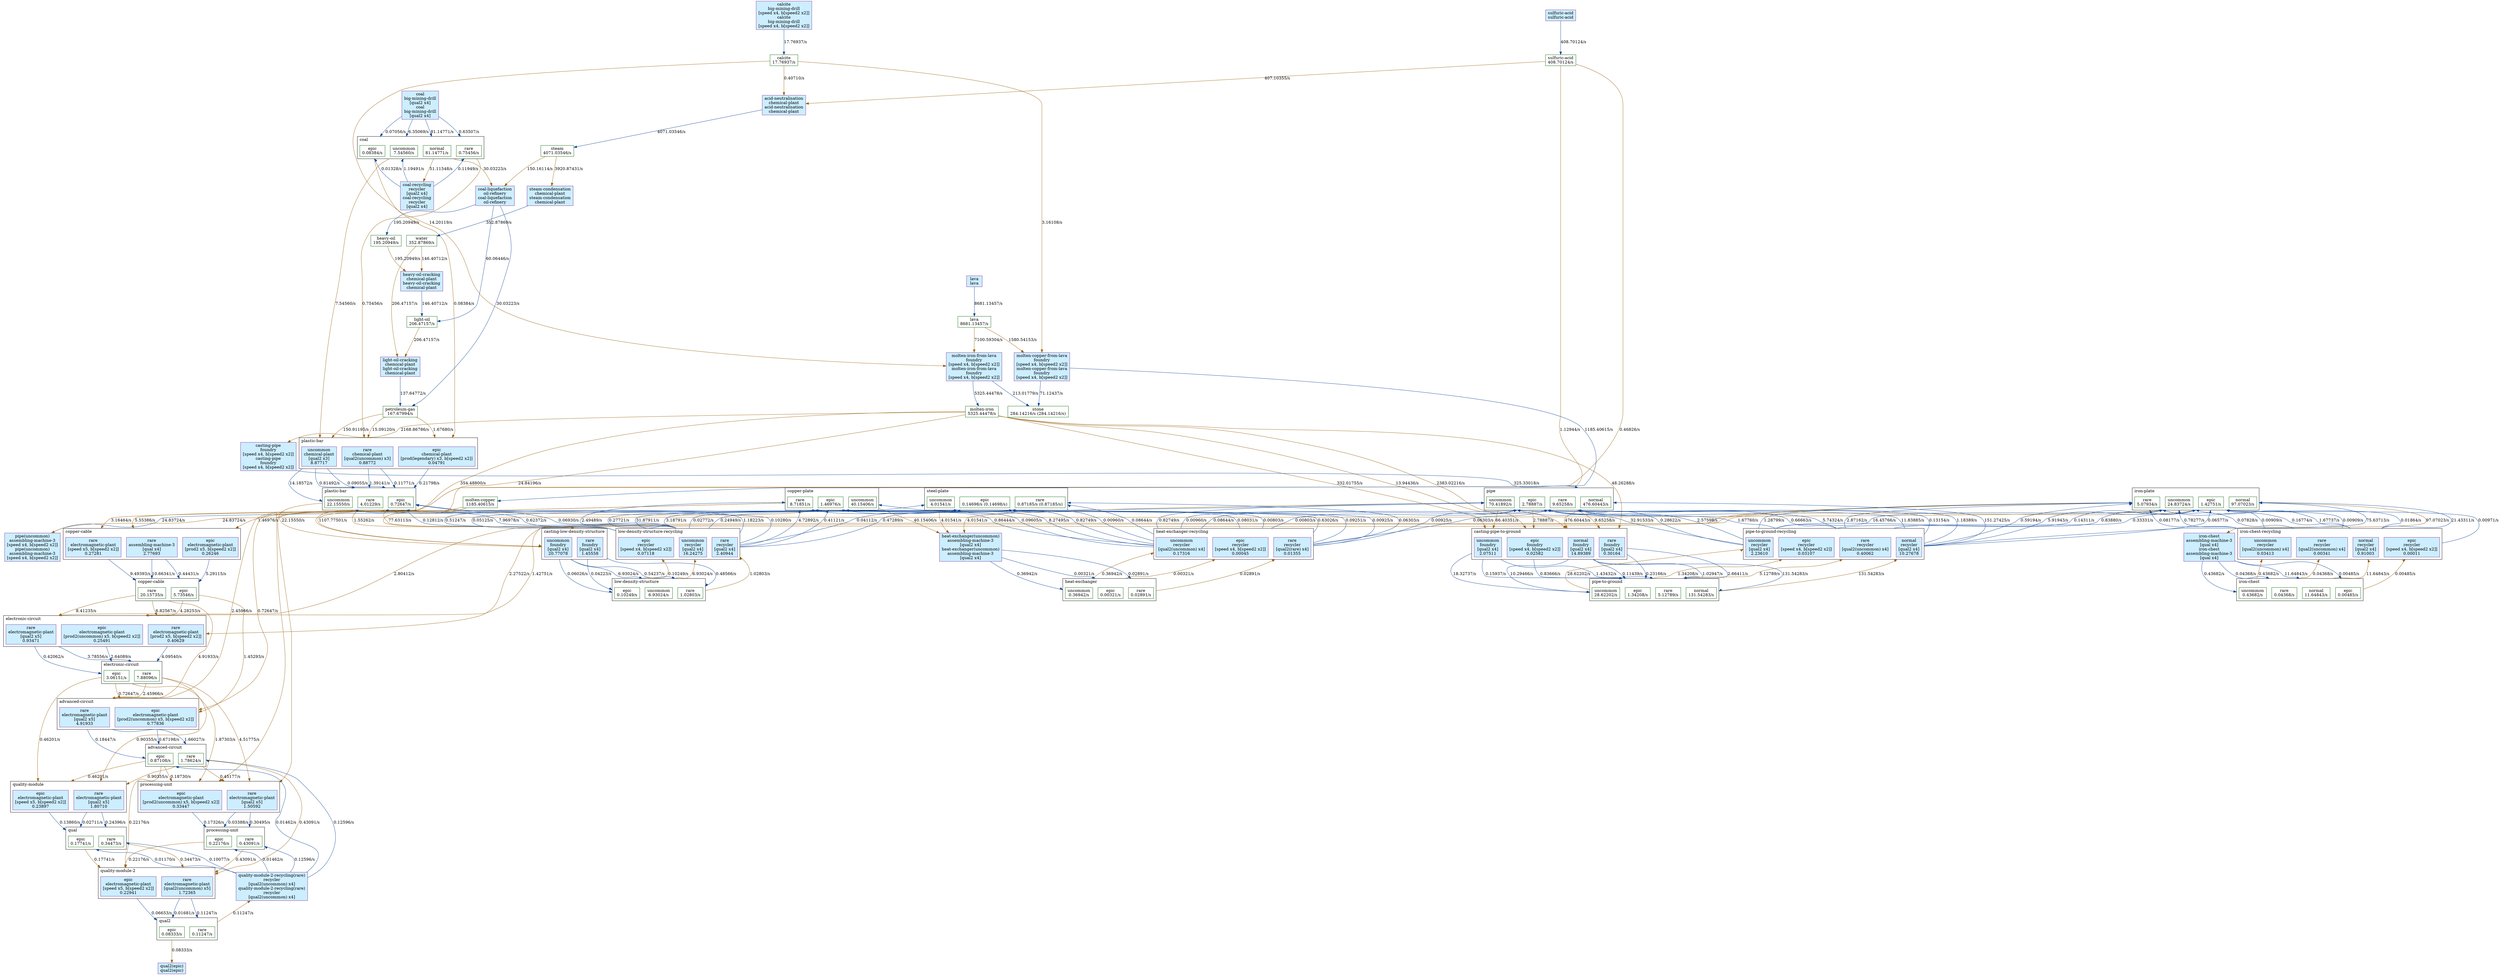 digraph  {
  layout="dot"
  compound=true
  ranksep=1.0
  0 [shape="box"; style="filled"; color="#842e99"; fillcolor="#cceeff"; label="lava
lava"]
  1 [shape="box"; color="#006400"; label="lava
8681.13457/s"]
  2 [shape="box"; style="filled"; color="#842e99"; fillcolor="#cceeff"; label="sulfuric-acid
sulfuric-acid"]
  3 [shape="box"; color="#006400"; label="sulfuric-acid
408.70124/s"]
  4 [shape="box"; style="filled"; color="#842e99"; fillcolor="#cceeff"; label="qual2(epic)
qual2(epic)"]
  5 [shape="box"; color="#006400"; label="qual2(epic)
0.08333/s"]
  6 [shape="box"; style="filled"; color="#842e99"; fillcolor="#cceeff"; label="calcite
big-mining-drill
[speed x4, b[speed2 x2]]
calcite
big-mining-drill
[speed x4, b[speed2 x2]]"]
  7 [shape="box"; color="#006400"; label="calcite
17.76937/s"]
  8 [shape="box"; style="filled"; color="#842e99"; fillcolor="#cceeff"; label="coal
big-mining-drill
[qual2 x4]
coal
big-mining-drill
[qual2 x4]"]
  9 [shape="box"; color="#006400"; label="coal
81.14771/s"]
  10 [shape="box"; color="#006400"; label="coal(uncommon)
7.54560/s"]
  11 [shape="box"; color="#006400"; label="coal(rare)
0.75456/s"]
  12 [shape="box"; color="#006400"; label="coal(epic)
0.08384/s"]
  13 [shape="box"; style="filled"; color="#842e99"; fillcolor="#cceeff"; label="copper-cable(rare)
electromagnetic-plant
[speed x5, b[speed2 x2]]
copper-cable(rare)
electromagnetic-plant
[speed x5, b[speed2 x2]]"]
  14 [shape="box"; color="#006400"; label="copper-cable(rare)
20.15735/s"]
  15 [shape="box"; color="#006400"; label="copper-plate(rare)
8.71851/s"]
  16 [shape="box"; style="filled"; color="#842e99"; fillcolor="#cceeff"; label="quality-module(epic)
electromagnetic-plant
[speed x5, b[speed2 x2]]
quality-module(epic)
electromagnetic-plant
[speed x5, b[speed2 x2]]"]
  17 [shape="box"; color="#006400"; label="qual(epic)
0.17741/s"]
  18 [shape="box"; color="#006400"; label="electronic-circuit(epic)
3.06151/s"]
  19 [shape="box"; color="#006400"; label="advanced-circuit(epic)
0.87108/s"]
  20 [shape="box"; style="filled"; color="#842e99"; fillcolor="#cceeff"; label="quality-module-2(epic)
electromagnetic-plant
[speed x5, b[speed2 x2]]
quality-module-2(epic)
electromagnetic-plant
[speed x5, b[speed2 x2]]"]
  21 [shape="box"; color="#006400"; label="processing-unit(epic)
0.22176/s"]
  22 [shape="box"; style="filled"; color="#842e99"; fillcolor="#cceeff"; label="electronic-circuit(rare)
electromagnetic-plant
[prod2 x5, b[speed2 x2]]
electronic-circuit(rare)
electromagnetic-plant
[prod2 x5, b[speed2 x2]]"]
  23 [shape="box"; color="#006400"; label="electronic-circuit(rare)
7.88096/s"]
  24 [shape="box"; color="#006400"; label="iron-plate(rare)
5.07934/s"]
  25 [shape="box"; style="filled"; color="#842e99"; fillcolor="#cceeff"; label="copper-cable(epic)
electromagnetic-plant
[prod2 x5, b[speed2 x2]]
copper-cable(epic)
electromagnetic-plant
[prod2 x5, b[speed2 x2]]"]
  26 [shape="box"; color="#006400"; label="copper-cable(epic)
5.73546/s"]
  27 [shape="box"; color="#006400"; label="copper-plate(epic)
1.46976/s"]
  28 [shape="box"; style="filled"; color="#842e99"; fillcolor="#cceeff"; label="electronic-circuit(rare)
electromagnetic-plant
[qual2 x5]
electronic-circuit(rare)
electromagnetic-plant
[qual2 x5]"]
  29 [shape="box"; style="filled"; color="#842e99"; fillcolor="#cceeff"; label="advanced-circuit(rare)
electromagnetic-plant
[qual2 x5]
advanced-circuit(rare)
electromagnetic-plant
[qual2 x5]"]
  30 [shape="box"; color="#006400"; label="advanced-circuit(rare)
1.78624/s"]
  31 [shape="box"; color="#006400"; label="plastic-bar(rare)
4.01229/s"]
  32 [shape="box"; style="filled"; color="#842e99"; fillcolor="#cceeff"; label="quality-module(rare)
electromagnetic-plant
[qual2 x5]
quality-module(rare)
electromagnetic-plant
[qual2 x5]"]
  33 [shape="box"; color="#006400"; label="qual(rare)
0.34473/s"]
  34 [shape="box"; style="filled"; color="#842e99"; fillcolor="#cceeff"; label="processing-unit(rare)
electromagnetic-plant
[qual2 x5]
processing-unit(rare)
electromagnetic-plant
[qual2 x5]"]
  35 [shape="box"; color="#006400"; label="processing-unit(rare)
0.43091/s"]
  36 [shape="box"; style="filled"; color="#842e99"; fillcolor="#cceeff"; label="electronic-circuit(epic)
electromagnetic-plant
[prod2(uncommon) x5, b[speed2 x2]]
electronic-circuit(epic)
electromagnetic-plant
[prod2(uncommon) x5, b[speed2 x2]]"]
  37 [shape="box"; color="#006400"; label="iron-plate(epic)
1.42751/s"]
  38 [shape="box"; style="filled"; color="#842e99"; fillcolor="#cceeff"; label="advanced-circuit(epic)
electromagnetic-plant
[prod2(uncommon) x5, b[speed2 x2]]
advanced-circuit(epic)
electromagnetic-plant
[prod2(uncommon) x5, b[speed2 x2]]"]
  39 [shape="box"; color="#006400"; label="plastic-bar(epic)
0.72647/s"]
  40 [shape="box"; style="filled"; color="#842e99"; fillcolor="#cceeff"; label="processing-unit(epic)
electromagnetic-plant
[prod2(uncommon) x5, b[speed2 x2]]
processing-unit(epic)
electromagnetic-plant
[prod2(uncommon) x5, b[speed2 x2]]"]
  41 [shape="box"; style="filled"; color="#842e99"; fillcolor="#cceeff"; label="quality-module-2(rare)
electromagnetic-plant
[qual2(uncommon) x5]
quality-module-2(rare)
electromagnetic-plant
[qual2(uncommon) x5]"]
  42 [shape="box"; color="#006400"; label="qual2(rare)
0.11247/s"]
  43 [shape="box"; style="filled"; color="#842e99"; fillcolor="#cceeff"; label="pipe(uncommon)
assembling-machine-3
[speed x4, b[speed2 x2]]
pipe(uncommon)
assembling-machine-3
[speed x4, b[speed2 x2]]"]
  44 [shape="box"; color="#006400"; label="pipe(uncommon)
70.41892/s"]
  45 [shape="box"; color="#006400"; label="iron-plate(uncommon)
24.83724/s"]
  46 [shape="box"; style="filled"; color="#842e99"; fillcolor="#cceeff"; label="iron-chest
assembling-machine-3
[qual x4]
iron-chest
assembling-machine-3
[qual x4]"]
  47 [shape="box"; color="#006400"; label="iron-chest
11.64843/s"]
  48 [shape="box"; color="#006400"; label="iron-chest(uncommon)
0.43682/s"]
  49 [shape="box"; color="#006400"; label="iron-chest(rare)
0.04368/s"]
  50 [shape="box"; color="#006400"; label="iron-chest(epic)
0.00485/s"]
  51 [shape="box"; color="#006400"; label="iron-plate
97.07023/s"]
  52 [shape="box"; style="filled"; color="#842e99"; fillcolor="#cceeff"; label="copper-cable(rare)
assembling-machine-3
[qual x4]
copper-cable(rare)
assembling-machine-3
[qual x4]"]
  53 [shape="box"; style="filled"; color="#842e99"; fillcolor="#cceeff"; label="heat-exchanger(uncommon)
assembling-machine-3
[qual2 x4]
heat-exchanger(uncommon)
assembling-machine-3
[qual2 x4]"]
  54 [shape="box"; color="#006400"; label="heat-exchanger(uncommon)
0.36942/s"]
  55 [shape="box"; color="#006400"; label="heat-exchanger(rare)
0.02891/s"]
  56 [shape="box"; color="#006400"; label="heat-exchanger(epic)
0.00321/s"]
  57 [shape="box"; color="#006400"; label="steel-plate(uncommon)
4.01541/s"]
  58 [shape="box"; color="#006400"; label="copper-plate(uncommon)
40.15406/s"]
  59 [shape="box"; style="filled"; color="#842e99"; fillcolor="#cceeff"; label="molten-iron-from-lava
foundry
[speed x4, b[speed2 x2]]
molten-iron-from-lava
foundry
[speed x4, b[speed2 x2]]"]
  60 [shape="box"; color="#006400"; label="molten-iron
5325.44478/s"]
  61 [shape="box"; color="#006400"; label="stone
284.14216/s (284.14216/s)"]
  62 [shape="box"; style="filled"; color="#842e99"; fillcolor="#cceeff"; label="molten-copper-from-lava
foundry
[speed x4, b[speed2 x2]]
molten-copper-from-lava
foundry
[speed x4, b[speed2 x2]]"]
  63 [shape="box"; color="#006400"; label="molten-copper
1185.40615/s"]
  64 [shape="box"; style="filled"; color="#842e99"; fillcolor="#cceeff"; label="casting-pipe
foundry
[speed x4, b[speed2 x2]]
casting-pipe
foundry
[speed x4, b[speed2 x2]]"]
  65 [shape="box"; color="#006400"; label="pipe
476.60443/s"]
  66 [shape="box"; style="filled"; color="#842e99"; fillcolor="#cceeff"; label="casting-pipe-to-ground(epic)
foundry
[speed x4, b[speed2 x2]]
casting-pipe-to-ground(epic)
foundry
[speed x4, b[speed2 x2]]"]
  67 [shape="box"; color="#006400"; label="pipe-to-ground(epic)
1.34208/s"]
  68 [shape="box"; color="#006400"; label="pipe(epic)
2.78887/s"]
  69 [shape="box"; style="filled"; color="#842e99"; fillcolor="#cceeff"; label="casting-pipe-to-ground
foundry
[qual2 x4]
casting-pipe-to-ground
foundry
[qual2 x4]"]
  70 [shape="box"; color="#006400"; label="pipe-to-ground
131.54283/s"]
  71 [shape="box"; color="#006400"; label="pipe-to-ground(uncommon)
28.62202/s"]
  72 [shape="box"; color="#006400"; label="pipe-to-ground(rare)
5.12789/s"]
  73 [shape="box"; style="filled"; color="#842e99"; fillcolor="#cceeff"; label="casting-pipe-to-ground(uncommon)
foundry
[qual2 x4]
casting-pipe-to-ground(uncommon)
foundry
[qual2 x4]"]
  74 [shape="box"; style="filled"; color="#842e99"; fillcolor="#cceeff"; label="casting-pipe-to-ground(rare)
foundry
[qual2 x4]
casting-pipe-to-ground(rare)
foundry
[qual2 x4]"]
  75 [shape="box"; color="#006400"; label="pipe(rare)
9.65258/s"]
  76 [shape="box"; style="filled"; color="#842e99"; fillcolor="#cceeff"; label="casting-low-density-structure(uncommon)
foundry
[qual2 x4]
casting-low-density-structure(uncommon)
foundry
[qual2 x4]"]
  77 [shape="box"; color="#006400"; label="low-density-structure(uncommon)
6.93024/s"]
  78 [shape="box"; color="#006400"; label="low-density-structure(rare)
1.02803/s"]
  79 [shape="box"; color="#006400"; label="low-density-structure(epic)
0.10249/s"]
  80 [shape="box"; color="#006400"; label="plastic-bar(uncommon)
22.15550/s"]
  81 [shape="box"; style="filled"; color="#842e99"; fillcolor="#cceeff"; label="casting-low-density-structure(rare)
foundry
[qual2 x4]
casting-low-density-structure(rare)
foundry
[qual2 x4]"]
  82 [shape="box"; style="filled"; color="#842e99"; fillcolor="#cceeff"; label="pipe-to-ground-recycling(epic)
recycler
[speed x4, b[speed2 x2]]
pipe-to-ground-recycling(epic)
recycler
[speed x4, b[speed2 x2]]"]
  83 [shape="box"; style="filled"; color="#842e99"; fillcolor="#cceeff"; label="iron-chest-recycling(epic)
recycler
[speed x4, b[speed2 x2]]
iron-chest-recycling(epic)
recycler
[speed x4, b[speed2 x2]]"]
  84 [shape="box"; style="filled"; color="#842e99"; fillcolor="#cceeff"; label="low-density-structure-recycling(epic)
recycler
[speed x4, b[speed2 x2]]
low-density-structure-recycling(epic)
recycler
[speed x4, b[speed2 x2]]"]
  85 [shape="box"; color="#006400"; label="steel-plate(epic)
0.14698/s (0.14698/s)"]
  86 [shape="box"; style="filled"; color="#842e99"; fillcolor="#cceeff"; label="heat-exchanger-recycling(epic)
recycler
[speed x4, b[speed2 x2]]
heat-exchanger-recycling(epic)
recycler
[speed x4, b[speed2 x2]]"]
  87 [shape="box"; style="filled"; color="#842e99"; fillcolor="#cceeff"; label="pipe-to-ground-recycling
recycler
[qual2 x4]
pipe-to-ground-recycling
recycler
[qual2 x4]"]
  88 [shape="box"; style="filled"; color="#842e99"; fillcolor="#cceeff"; label="pipe-to-ground-recycling(uncommon)
recycler
[qual2 x4]
pipe-to-ground-recycling(uncommon)
recycler
[qual2 x4]"]
  89 [shape="box"; style="filled"; color="#842e99"; fillcolor="#cceeff"; label="iron-chest-recycling
recycler
[qual2 x4]
iron-chest-recycling
recycler
[qual2 x4]"]
  90 [shape="box"; style="filled"; color="#842e99"; fillcolor="#cceeff"; label="low-density-structure-recycling(uncommon)
recycler
[qual2 x4]
low-density-structure-recycling(uncommon)
recycler
[qual2 x4]"]
  91 [shape="box"; color="#006400"; label="steel-plate(rare)
0.87185/s (0.87185/s)"]
  92 [shape="box"; style="filled"; color="#842e99"; fillcolor="#cceeff"; label="low-density-structure-recycling(rare)
recycler
[qual2 x4]
low-density-structure-recycling(rare)
recycler
[qual2 x4]"]
  93 [shape="box"; style="filled"; color="#842e99"; fillcolor="#cceeff"; label="coal-recycling
recycler
[qual2 x4]
coal-recycling
recycler
[qual2 x4]"]
  94 [shape="box"; style="filled"; color="#842e99"; fillcolor="#cceeff"; label="pipe-to-ground-recycling(rare)
recycler
[qual2(uncommon) x4]
pipe-to-ground-recycling(rare)
recycler
[qual2(uncommon) x4]"]
  95 [shape="box"; style="filled"; color="#842e99"; fillcolor="#cceeff"; label="iron-chest-recycling(uncommon)
recycler
[qual2(uncommon) x4]
iron-chest-recycling(uncommon)
recycler
[qual2(uncommon) x4]"]
  96 [shape="box"; style="filled"; color="#842e99"; fillcolor="#cceeff"; label="iron-chest-recycling(rare)
recycler
[qual2(uncommon) x4]
iron-chest-recycling(rare)
recycler
[qual2(uncommon) x4]"]
  97 [shape="box"; style="filled"; color="#842e99"; fillcolor="#cceeff"; label="heat-exchanger-recycling(uncommon)
recycler
[qual2(uncommon) x4]
heat-exchanger-recycling(uncommon)
recycler
[qual2(uncommon) x4]"]
  98 [shape="box"; style="filled"; color="#842e99"; fillcolor="#cceeff"; label="quality-module-2-recycling(rare)
recycler
[qual2(uncommon) x4]
quality-module-2-recycling(rare)
recycler
[qual2(uncommon) x4]"]
  99 [shape="box"; style="filled"; color="#842e99"; fillcolor="#cceeff"; label="heat-exchanger-recycling(rare)
recycler
[qual2(rare) x4]
heat-exchanger-recycling(rare)
recycler
[qual2(rare) x4]"]
  100 [shape="box"; style="filled"; color="#842e99"; fillcolor="#cceeff"; label="acid-neutralisation
chemical-plant
acid-neutralisation
chemical-plant"]
  101 [shape="box"; color="#006400"; label="steam
4071.03546/s"]
  102 [shape="box"; style="filled"; color="#842e99"; fillcolor="#cceeff"; label="steam-condensation
chemical-plant
steam-condensation
chemical-plant"]
  103 [shape="box"; color="#006400"; label="water
352.87869/s"]
  104 [shape="box"; style="filled"; color="#842e99"; fillcolor="#cceeff"; label="heavy-oil-cracking
chemical-plant
heavy-oil-cracking
chemical-plant"]
  105 [shape="box"; color="#006400"; label="light-oil
206.47157/s"]
  106 [shape="box"; color="#006400"; label="heavy-oil
195.20949/s"]
  107 [shape="box"; style="filled"; color="#842e99"; fillcolor="#cceeff"; label="light-oil-cracking
chemical-plant
light-oil-cracking
chemical-plant"]
  108 [shape="box"; color="#006400"; label="petroleum-gas
167.67994/s"]
  109 [shape="box"; style="filled"; color="#842e99"; fillcolor="#cceeff"; label="plastic-bar(uncommon)
chemical-plant
[qual2 x3]
plastic-bar(uncommon)
chemical-plant
[qual2 x3]"]
  110 [shape="box"; style="filled"; color="#842e99"; fillcolor="#cceeff"; label="plastic-bar(rare)
chemical-plant
[qual2(uncommon) x3]
plastic-bar(rare)
chemical-plant
[qual2(uncommon) x3]"]
  111 [shape="box"; style="filled"; color="#842e99"; fillcolor="#cceeff"; label="plastic-bar(epic)
chemical-plant
[prod(legendary) x3, b[speed2 x2]]
plastic-bar(epic)
chemical-plant
[prod(legendary) x3, b[speed2 x2]]"]
  112 [shape="box"; style="filled"; color="#842e99"; fillcolor="#cceeff"; label="coal-liquefaction
oil-refinery
coal-liquefaction
oil-refinery"]
  0 -> 1 [color="#0f4699"; label="8681.13457/s"]
  1 -> 59 [color="#99620f"; label="7100.59304/s"]
  1 -> 62 [color="#99620f"; label="1580.54153/s"]
  2 -> 3 [color="#0f4699"; label="408.70124/s"]
  3 -> 34 [color="#99620f"; label="1.12944/s"; lhead="cluster_recipe_processing_unit"]
  3 -> 40 [color="#99620f"; label="0.46826/s"; lhead="cluster_recipe_processing_unit"]
  3 -> 100 [color="#99620f"; label="407.10355/s"]
  5 -> 4 [color="#99620f"; label="0.08333/s"; ltail="cluster_item_quality_module_2"]
  6 -> 7 [color="#0f4699"; label="17.76937/s"]
  7 -> 59 [color="#99620f"; label="14.20119/s"]
  7 -> 62 [color="#99620f"; label="3.16108/s"]
  7 -> 100 [color="#99620f"; label="0.40710/s"]
  8 -> 9 [color="#0f4699"; label="81.14771/s"; lhead="cluster_item_coal"]
  8 -> 10 [color="#0f4699"; label="6.35069/s"; lhead="cluster_item_coal"]
  8 -> 11 [color="#0f4699"; label="0.63507/s"; lhead="cluster_item_coal"]
  8 -> 12 [color="#0f4699"; label="0.07056/s"; lhead="cluster_item_coal"]
  93 -> 9 [color="#99620f"; label="51.11548/s"; dir=back; lhead="cluster_item_coal"]
  9 -> 112 [color="#99620f"; label="30.03223/s"; ltail="cluster_item_coal"]
  10 -> 109 [color="#99620f"; label="7.54560/s"; ltail="cluster_item_coal"; lhead="cluster_recipe_plastic_bar"]
  11 -> 110 [color="#99620f"; label="0.75456/s"; ltail="cluster_item_coal"; lhead="cluster_recipe_plastic_bar"]
  12 -> 111 [color="#99620f"; label="0.08384/s"; ltail="cluster_item_coal"; lhead="cluster_recipe_plastic_bar"]
  13 -> 14 [color="#0f4699"; label="9.49393/s"; lhead="cluster_item_copper_cable"; ltail="cluster_recipe_copper_cable"]
  14 -> 22 [color="#99620f"; label="6.82567/s"; ltail="cluster_item_copper_cable"; lhead="cluster_recipe_electronic_circuit"]
  14 -> 28 [color="#99620f"; label="8.41235/s"; ltail="cluster_item_copper_cable"; lhead="cluster_recipe_electronic_circuit"]
  14 -> 29 [color="#99620f"; label="4.91933/s"; ltail="cluster_item_copper_cable"; lhead="cluster_recipe_advanced_circuit"]
  15 -> 13 [color="#99620f"; label="3.16464/s"; ltail="cluster_item_copper_plate"; lhead="cluster_recipe_copper_cable"]
  15 -> 52 [color="#99620f"; label="5.55386/s"; ltail="cluster_item_copper_plate"; lhead="cluster_recipe_copper_cable"]
  16 -> 17 [color="#0f4699"; label="0.13860/s"; lhead="cluster_item_quality_module"; ltail="cluster_recipe_quality_module"]
  17 -> 20 [color="#99620f"; label="0.17741/s"; ltail="cluster_item_quality_module"; lhead="cluster_recipe_quality_module_2"]
  18 -> 16 [color="#99620f"; label="0.46201/s"; ltail="cluster_item_electronic_circuit"; lhead="cluster_recipe_quality_module"]
  18 -> 38 [color="#99620f"; label="0.72647/s"; ltail="cluster_item_electronic_circuit"; lhead="cluster_recipe_advanced_circuit"]
  18 -> 40 [color="#99620f"; label="1.87303/s"; ltail="cluster_item_electronic_circuit"; lhead="cluster_recipe_processing_unit"]
  19 -> 16 [color="#99620f"; label="0.46201/s"; ltail="cluster_item_advanced_circuit"; lhead="cluster_recipe_quality_module"]
  19 -> 20 [color="#99620f"; label="0.22176/s"; ltail="cluster_item_advanced_circuit"; lhead="cluster_recipe_quality_module_2"]
  19 -> 40 [color="#99620f"; label="0.18730/s"; ltail="cluster_item_advanced_circuit"; lhead="cluster_recipe_processing_unit"]
  20 -> 5 [color="#0f4699"; label="0.06653/s"; lhead="cluster_item_quality_module_2"; ltail="cluster_recipe_quality_module_2"]
  21 -> 20 [color="#99620f"; label="0.22176/s"; ltail="cluster_item_processing_unit"; lhead="cluster_recipe_quality_module_2"]
  22 -> 23 [color="#0f4699"; label="4.09540/s"; lhead="cluster_item_electronic_circuit"; ltail="cluster_recipe_electronic_circuit"]
  23 -> 29 [color="#99620f"; label="2.45966/s"; ltail="cluster_item_electronic_circuit"; lhead="cluster_recipe_advanced_circuit"]
  23 -> 32 [color="#99620f"; label="0.90355/s"; ltail="cluster_item_electronic_circuit"; lhead="cluster_recipe_quality_module"]
  23 -> 34 [color="#99620f"; label="4.51775/s"; ltail="cluster_item_electronic_circuit"; lhead="cluster_recipe_processing_unit"]
  24 -> 22 [color="#99620f"; label="2.27522/s"; ltail="cluster_item_iron_plate"; lhead="cluster_recipe_electronic_circuit"]
  24 -> 28 [color="#99620f"; label="2.80412/s"; ltail="cluster_item_iron_plate"; lhead="cluster_recipe_electronic_circuit"]
  25 -> 26 [color="#0f4699"; label="5.29115/s"; lhead="cluster_item_copper_cable"; ltail="cluster_recipe_copper_cable"]
  26 -> 36 [color="#99620f"; label="4.28253/s"; ltail="cluster_item_copper_cable"; lhead="cluster_recipe_electronic_circuit"]
  26 -> 38 [color="#99620f"; label="1.45293/s"; ltail="cluster_item_copper_cable"; lhead="cluster_recipe_advanced_circuit"]
  27 -> 25 [color="#99620f"; label="1.46976/s"; ltail="cluster_item_copper_plate"; lhead="cluster_recipe_copper_cable"]
  28 -> 23 [color="#0f4699"; label="3.78556/s"; lhead="cluster_item_electronic_circuit"; ltail="cluster_recipe_electronic_circuit"]
  28 -> 18 [color="#0f4699"; label="0.42062/s"; lhead="cluster_item_electronic_circuit"; ltail="cluster_recipe_electronic_circuit"]
  29 -> 30 [color="#0f4699"; label="1.66027/s"; lhead="cluster_item_advanced_circuit"; ltail="cluster_recipe_advanced_circuit"]
  29 -> 19 [color="#0f4699"; label="0.18447/s"; lhead="cluster_item_advanced_circuit"; ltail="cluster_recipe_advanced_circuit"]
  30 -> 32 [color="#99620f"; label="0.90355/s"; ltail="cluster_item_advanced_circuit"; lhead="cluster_recipe_quality_module"]
  30 -> 34 [color="#99620f"; label="0.45177/s"; ltail="cluster_item_advanced_circuit"; lhead="cluster_recipe_processing_unit"]
  30 -> 41 [color="#99620f"; label="0.43091/s"; ltail="cluster_item_advanced_circuit"; lhead="cluster_recipe_quality_module_2"]
  31 -> 29 [color="#99620f"; label="2.45966/s"; ltail="cluster_item_plastic_bar"; lhead="cluster_recipe_advanced_circuit"]
  31 -> 81 [color="#99620f"; label="1.55262/s"; ltail="cluster_item_plastic_bar"; lhead="cluster_recipe_casting_low_density_structure"]
  32 -> 33 [color="#0f4699"; label="0.24396/s"; lhead="cluster_item_quality_module"; ltail="cluster_recipe_quality_module"]
  32 -> 17 [color="#0f4699"; label="0.02711/s"; lhead="cluster_item_quality_module"; ltail="cluster_recipe_quality_module"]
  33 -> 41 [color="#99620f"; label="0.34473/s"; ltail="cluster_item_quality_module"; lhead="cluster_recipe_quality_module_2"]
  34 -> 35 [color="#0f4699"; label="0.30495/s"; lhead="cluster_item_processing_unit"; ltail="cluster_recipe_processing_unit"]
  34 -> 21 [color="#0f4699"; label="0.03388/s"; lhead="cluster_item_processing_unit"; ltail="cluster_recipe_processing_unit"]
  35 -> 41 [color="#99620f"; label="0.43091/s"; ltail="cluster_item_processing_unit"; lhead="cluster_recipe_quality_module_2"]
  36 -> 18 [color="#0f4699"; label="2.64089/s"; lhead="cluster_item_electronic_circuit"; ltail="cluster_recipe_electronic_circuit"]
  37 -> 36 [color="#99620f"; label="1.42751/s"; ltail="cluster_item_iron_plate"; lhead="cluster_recipe_electronic_circuit"]
  38 -> 19 [color="#0f4699"; label="0.67198/s"; lhead="cluster_item_advanced_circuit"; ltail="cluster_recipe_advanced_circuit"]
  39 -> 38 [color="#99620f"; label="0.72647/s"; ltail="cluster_item_plastic_bar"; lhead="cluster_recipe_advanced_circuit"]
  40 -> 21 [color="#0f4699"; label="0.17326/s"; lhead="cluster_item_processing_unit"; ltail="cluster_recipe_processing_unit"]
  41 -> 42 [color="#0f4699"; label="0.11247/s"; lhead="cluster_item_quality_module_2"; ltail="cluster_recipe_quality_module_2"]
  41 -> 5 [color="#0f4699"; label="0.01681/s"; lhead="cluster_item_quality_module_2"; ltail="cluster_recipe_quality_module_2"]
  98 -> 42 [color="#99620f"; label="0.11247/s"; dir=back; lhead="cluster_item_quality_module_2"]
  43 -> 44 [color="#0f4699"; label="24.83724/s"; lhead="cluster_item_pipe"]
  44 -> 53 [color="#99620f"; label="4.01541/s"; ltail="cluster_item_pipe"]
  44 -> 73 [color="#99620f"; label="66.40351/s"; ltail="cluster_item_pipe"; lhead="cluster_recipe_casting_pipe_to_ground"]
  45 -> 43 [color="#99620f"; label="24.83724/s"; ltail="cluster_item_iron_plate"]
  46 -> 47 [color="#0f4699"; label="11.64843/s"; lhead="cluster_item_iron_chest"]
  46 -> 48 [color="#0f4699"; label="0.43682/s"; lhead="cluster_item_iron_chest"]
  46 -> 49 [color="#0f4699"; label="0.04368/s"; lhead="cluster_item_iron_chest"]
  46 -> 50 [color="#0f4699"; label="0.00485/s"; lhead="cluster_item_iron_chest"]
  89 -> 47 [color="#99620f"; label="11.64843/s"; ltail="cluster_recipe_iron_chest_recycling"; lhead="cluster_item_iron_chest"; dir=back]
  95 -> 48 [color="#99620f"; label="0.43682/s"; ltail="cluster_recipe_iron_chest_recycling"; lhead="cluster_item_iron_chest"; dir=back]
  96 -> 49 [color="#99620f"; label="0.04368/s"; ltail="cluster_recipe_iron_chest_recycling"; lhead="cluster_item_iron_chest"; dir=back]
  83 -> 50 [color="#99620f"; label="0.00485/s"; ltail="cluster_recipe_iron_chest_recycling"; lhead="cluster_item_iron_chest"; dir=back]
  51 -> 46 [color="#99620f"; label="97.07023/s"; ltail="cluster_item_iron_plate"]
  52 -> 14 [color="#0f4699"; label="10.66341/s"; lhead="cluster_item_copper_cable"; ltail="cluster_recipe_copper_cable"]
  52 -> 26 [color="#0f4699"; label="0.44431/s"; lhead="cluster_item_copper_cable"; ltail="cluster_recipe_copper_cable"]
  53 -> 54 [color="#0f4699"; label="0.36942/s"; lhead="cluster_item_heat_exchanger"]
  53 -> 55 [color="#0f4699"; label="0.02891/s"; lhead="cluster_item_heat_exchanger"]
  53 -> 56 [color="#0f4699"; label="0.00321/s"; lhead="cluster_item_heat_exchanger"]
  97 -> 54 [color="#99620f"; label="0.36942/s"; ltail="cluster_recipe_heat_exchanger_recycling"; lhead="cluster_item_heat_exchanger"; dir=back]
  99 -> 55 [color="#99620f"; label="0.02891/s"; ltail="cluster_recipe_heat_exchanger_recycling"; lhead="cluster_item_heat_exchanger"; dir=back]
  86 -> 56 [color="#99620f"; label="0.00321/s"; ltail="cluster_recipe_heat_exchanger_recycling"; lhead="cluster_item_heat_exchanger"; dir=back]
  57 -> 53 [color="#99620f"; label="4.01541/s"; ltail="cluster_item_steel_plate"]
  58 -> 53 [color="#99620f"; label="40.15406/s"; ltail="cluster_item_copper_plate"]
  59 -> 60 [color="#0f4699"; label="5325.44478/s"]
  59 -> 61 [color="#0f4699"; label="213.01779/s"]
  60 -> 64 [color="#99620f"; label="2168.86786/s"]
  60 -> 66 [color="#99620f"; label="13.94436/s"; lhead="cluster_recipe_casting_pipe_to_ground"]
  60 -> 69 [color="#99620f"; label="2383.02216/s"; lhead="cluster_recipe_casting_pipe_to_ground"]
  60 -> 73 [color="#99620f"; label="332.01755/s"; lhead="cluster_recipe_casting_pipe_to_ground"]
  60 -> 74 [color="#99620f"; label="48.26288/s"; lhead="cluster_recipe_casting_pipe_to_ground"]
  60 -> 76 [color="#99620f"; label="354.48800/s"; lhead="cluster_recipe_casting_low_density_structure"]
  60 -> 81 [color="#99620f"; label="24.84196/s"; lhead="cluster_recipe_casting_low_density_structure"]
  62 -> 63 [color="#0f4699"; label="1185.40615/s"]
  62 -> 61 [color="#0f4699"; label="71.12437/s"]
  63 -> 76 [color="#99620f"; label="1107.77501/s"; lhead="cluster_recipe_casting_low_density_structure"]
  63 -> 81 [color="#99620f"; label="77.63113/s"; lhead="cluster_recipe_casting_low_density_structure"]
  64 -> 65 [color="#0f4699"; label="325.33018/s"; lhead="cluster_item_pipe"]
  65 -> 69 [color="#99620f"; label="476.60443/s"; ltail="cluster_item_pipe"; lhead="cluster_recipe_casting_pipe_to_ground"]
  66 -> 67 [color="#0f4699"; label="0.83666/s"; lhead="cluster_item_pipe_to_ground"; ltail="cluster_recipe_casting_pipe_to_ground"]
  82 -> 67 [color="#99620f"; label="1.34208/s"; ltail="cluster_recipe_pipe_to_ground_recycling"; lhead="cluster_item_pipe_to_ground"; dir=back]
  68 -> 66 [color="#99620f"; label="2.78887/s"; ltail="cluster_item_pipe"; lhead="cluster_recipe_casting_pipe_to_ground"]
  69 -> 70 [color="#0f4699"; label="131.54283/s"; lhead="cluster_item_pipe_to_ground"; ltail="cluster_recipe_casting_pipe_to_ground"]
  69 -> 71 [color="#0f4699"; label="10.29466/s"; lhead="cluster_item_pipe_to_ground"; ltail="cluster_recipe_casting_pipe_to_ground"]
  69 -> 72 [color="#0f4699"; label="1.02947/s"; lhead="cluster_item_pipe_to_ground"; ltail="cluster_recipe_casting_pipe_to_ground"]
  69 -> 67 [color="#0f4699"; label="0.11439/s"; lhead="cluster_item_pipe_to_ground"; ltail="cluster_recipe_casting_pipe_to_ground"]
  87 -> 70 [color="#99620f"; label="131.54283/s"; ltail="cluster_recipe_pipe_to_ground_recycling"; lhead="cluster_item_pipe_to_ground"; dir=back]
  88 -> 71 [color="#99620f"; label="28.62202/s"; ltail="cluster_recipe_pipe_to_ground_recycling"; lhead="cluster_item_pipe_to_ground"; dir=back]
  94 -> 72 [color="#99620f"; label="5.12789/s"; ltail="cluster_recipe_pipe_to_ground_recycling"; lhead="cluster_item_pipe_to_ground"; dir=back]
  73 -> 71 [color="#0f4699"; label="18.32737/s"; lhead="cluster_item_pipe_to_ground"; ltail="cluster_recipe_casting_pipe_to_ground"]
  73 -> 72 [color="#0f4699"; label="1.43432/s"; lhead="cluster_item_pipe_to_ground"; ltail="cluster_recipe_casting_pipe_to_ground"]
  73 -> 67 [color="#0f4699"; label="0.15937/s"; lhead="cluster_item_pipe_to_ground"; ltail="cluster_recipe_casting_pipe_to_ground"]
  74 -> 72 [color="#0f4699"; label="2.66411/s"; lhead="cluster_item_pipe_to_ground"; ltail="cluster_recipe_casting_pipe_to_ground"]
  74 -> 67 [color="#0f4699"; label="0.23166/s"; lhead="cluster_item_pipe_to_ground"; ltail="cluster_recipe_casting_pipe_to_ground"]
  75 -> 74 [color="#99620f"; label="9.65258/s"; ltail="cluster_item_pipe"; lhead="cluster_recipe_casting_pipe_to_ground"]
  76 -> 77 [color="#0f4699"; label="6.93024/s"; lhead="cluster_item_low_density_structure"; ltail="cluster_recipe_casting_low_density_structure"]
  76 -> 78 [color="#0f4699"; label="0.54237/s"; lhead="cluster_item_low_density_structure"; ltail="cluster_recipe_casting_low_density_structure"]
  76 -> 79 [color="#0f4699"; label="0.06026/s"; lhead="cluster_item_low_density_structure"; ltail="cluster_recipe_casting_low_density_structure"]
  90 -> 77 [color="#99620f"; label="6.93024/s"; ltail="cluster_recipe_low_density_structure_recycling"; lhead="cluster_item_low_density_structure"; dir=back]
  92 -> 78 [color="#99620f"; label="1.02803/s"; ltail="cluster_recipe_low_density_structure_recycling"; lhead="cluster_item_low_density_structure"; dir=back]
  84 -> 79 [color="#99620f"; label="0.10249/s"; ltail="cluster_recipe_low_density_structure_recycling"; lhead="cluster_item_low_density_structure"; dir=back]
  80 -> 76 [color="#99620f"; label="22.15550/s"; ltail="cluster_item_plastic_bar"; lhead="cluster_recipe_casting_low_density_structure"]
  81 -> 78 [color="#0f4699"; label="0.48566/s"; lhead="cluster_item_low_density_structure"; ltail="cluster_recipe_casting_low_density_structure"]
  81 -> 79 [color="#0f4699"; label="0.04223/s"; lhead="cluster_item_low_density_structure"; ltail="cluster_recipe_casting_low_density_structure"]
  68 -> 82 [color="#0f4699"; label="1.67760/s"; lhead="cluster_recipe_pipe_to_ground_recycling"; ltail="cluster_item_pipe"; dir=back]
  37 -> 82 [color="#0f4699"; label="0.83880/s"; lhead="cluster_recipe_pipe_to_ground_recycling"; ltail="cluster_item_iron_plate"; dir=back]
  37 -> 83 [color="#0f4699"; label="0.00971/s"; lhead="cluster_recipe_iron_chest_recycling"; ltail="cluster_item_iron_plate"; dir=back]
  85 -> 84 [color="#0f4699"; label="0.05125/s"; lhead="cluster_recipe_low_density_structure_recycling"; ltail="cluster_item_steel_plate"; dir=back]
  27 -> 84 [color="#0f4699"; label="0.51247/s"; lhead="cluster_recipe_low_density_structure_recycling"; ltail="cluster_item_copper_plate"; dir=back]
  39 -> 84 [color="#0f4699"; label="0.12812/s"; lhead="cluster_recipe_low_density_structure_recycling"; ltail="cluster_item_plastic_bar"; dir=back]
  85 -> 86 [color="#0f4699"; label="0.00803/s"; lhead="cluster_recipe_heat_exchanger_recycling"; ltail="cluster_item_steel_plate"; dir=back]
  27 -> 86 [color="#0f4699"; label="0.08031/s"; lhead="cluster_recipe_heat_exchanger_recycling"; ltail="cluster_item_copper_plate"; dir=back]
  68 -> 86 [color="#0f4699"; label="0.00803/s"; lhead="cluster_recipe_heat_exchanger_recycling"; ltail="cluster_item_pipe"; dir=back]
  65 -> 87 [color="#0f4699"; label="151.27425/s"; lhead="cluster_recipe_pipe_to_ground_recycling"; ltail="cluster_item_pipe"; dir=back]
  51 -> 87 [color="#0f4699"; label="75.63713/s"; lhead="cluster_recipe_pipe_to_ground_recycling"; ltail="cluster_item_iron_plate"; dir=back]
  44 -> 87 [color="#0f4699"; label="11.83885/s"; lhead="cluster_recipe_pipe_to_ground_recycling"; ltail="cluster_item_pipe"; dir=back]
  45 -> 87 [color="#0f4699"; label="5.91943/s"; lhead="cluster_recipe_pipe_to_ground_recycling"; ltail="cluster_item_iron_plate"; dir=back]
  75 -> 87 [color="#0f4699"; label="1.18389/s"; lhead="cluster_recipe_pipe_to_ground_recycling"; ltail="cluster_item_pipe"; dir=back]
  24 -> 87 [color="#0f4699"; label="0.59194/s"; lhead="cluster_recipe_pipe_to_ground_recycling"; ltail="cluster_item_iron_plate"; dir=back]
  68 -> 87 [color="#0f4699"; label="0.13154/s"; lhead="cluster_recipe_pipe_to_ground_recycling"; ltail="cluster_item_pipe"; dir=back]
  37 -> 87 [color="#0f4699"; label="0.06577/s"; lhead="cluster_recipe_pipe_to_ground_recycling"; ltail="cluster_item_iron_plate"; dir=back]
  44 -> 88 [color="#0f4699"; label="32.91533/s"; lhead="cluster_recipe_pipe_to_ground_recycling"; ltail="cluster_item_pipe"; dir=back]
  45 -> 88 [color="#0f4699"; label="16.45766/s"; lhead="cluster_recipe_pipe_to_ground_recycling"; ltail="cluster_item_iron_plate"; dir=back]
  75 -> 88 [color="#0f4699"; label="2.57598/s"; lhead="cluster_recipe_pipe_to_ground_recycling"; ltail="cluster_item_pipe"; dir=back]
  24 -> 88 [color="#0f4699"; label="1.28799/s"; lhead="cluster_recipe_pipe_to_ground_recycling"; ltail="cluster_item_iron_plate"; dir=back]
  68 -> 88 [color="#0f4699"; label="0.28622/s"; lhead="cluster_recipe_pipe_to_ground_recycling"; ltail="cluster_item_pipe"; dir=back]
  37 -> 88 [color="#0f4699"; label="0.14311/s"; lhead="cluster_recipe_pipe_to_ground_recycling"; ltail="cluster_item_iron_plate"; dir=back]
  51 -> 89 [color="#0f4699"; label="21.43311/s"; lhead="cluster_recipe_iron_chest_recycling"; ltail="cluster_item_iron_plate"; dir=back]
  45 -> 89 [color="#0f4699"; label="1.67737/s"; lhead="cluster_recipe_iron_chest_recycling"; ltail="cluster_item_iron_plate"; dir=back]
  24 -> 89 [color="#0f4699"; label="0.16774/s"; lhead="cluster_recipe_iron_chest_recycling"; ltail="cluster_item_iron_plate"; dir=back]
  37 -> 89 [color="#0f4699"; label="0.01864/s"; lhead="cluster_recipe_iron_chest_recycling"; ltail="cluster_item_iron_plate"; dir=back]
  57 -> 90 [color="#0f4699"; label="3.18791/s"; lhead="cluster_recipe_low_density_structure_recycling"; ltail="cluster_item_steel_plate"; dir=back]
  58 -> 90 [color="#0f4699"; label="31.87911/s"; lhead="cluster_recipe_low_density_structure_recycling"; ltail="cluster_item_copper_plate"; dir=back]
  80 -> 90 [color="#0f4699"; label="7.96978/s"; lhead="cluster_recipe_low_density_structure_recycling"; ltail="cluster_item_plastic_bar"; dir=back]
  91 -> 90 [color="#0f4699"; label="0.24949/s"; lhead="cluster_recipe_low_density_structure_recycling"; ltail="cluster_item_steel_plate"; dir=back]
  15 -> 90 [color="#0f4699"; label="2.49489/s"; lhead="cluster_recipe_low_density_structure_recycling"; ltail="cluster_item_copper_plate"; dir=back]
  31 -> 90 [color="#0f4699"; label="0.62372/s"; lhead="cluster_recipe_low_density_structure_recycling"; ltail="cluster_item_plastic_bar"; dir=back]
  85 -> 90 [color="#0f4699"; label="0.02772/s"; lhead="cluster_recipe_low_density_structure_recycling"; ltail="cluster_item_steel_plate"; dir=back]
  27 -> 90 [color="#0f4699"; label="0.27721/s"; lhead="cluster_recipe_low_density_structure_recycling"; ltail="cluster_item_copper_plate"; dir=back]
  39 -> 90 [color="#0f4699"; label="0.06930/s"; lhead="cluster_recipe_low_density_structure_recycling"; ltail="cluster_item_plastic_bar"; dir=back]
  91 -> 92 [color="#0f4699"; label="0.47289/s"; lhead="cluster_recipe_low_density_structure_recycling"; ltail="cluster_item_steel_plate"; dir=back]
  15 -> 92 [color="#0f4699"; label="4.72892/s"; lhead="cluster_recipe_low_density_structure_recycling"; ltail="cluster_item_copper_plate"; dir=back]
  31 -> 92 [color="#0f4699"; label="1.18223/s"; lhead="cluster_recipe_low_density_structure_recycling"; ltail="cluster_item_plastic_bar"; dir=back]
  85 -> 92 [color="#0f4699"; label="0.04112/s"; lhead="cluster_recipe_low_density_structure_recycling"; ltail="cluster_item_steel_plate"; dir=back]
  27 -> 92 [color="#0f4699"; label="0.41121/s"; lhead="cluster_recipe_low_density_structure_recycling"; ltail="cluster_item_copper_plate"; dir=back]
  39 -> 92 [color="#0f4699"; label="0.10280/s"; lhead="cluster_recipe_low_density_structure_recycling"; ltail="cluster_item_plastic_bar"; dir=back]
  10 -> 93 [color="#0f4699"; label="1.19491/s"; dir=back; ltail="cluster_item_coal"]
  11 -> 93 [color="#0f4699"; label="0.11949/s"; dir=back; ltail="cluster_item_coal"]
  12 -> 93 [color="#0f4699"; label="0.01328/s"; dir=back; ltail="cluster_item_coal"]
  75 -> 94 [color="#0f4699"; label="5.74324/s"; lhead="cluster_recipe_pipe_to_ground_recycling"; ltail="cluster_item_pipe"; dir=back]
  24 -> 94 [color="#0f4699"; label="2.87162/s"; lhead="cluster_recipe_pipe_to_ground_recycling"; ltail="cluster_item_iron_plate"; dir=back]
  68 -> 94 [color="#0f4699"; label="0.66663/s"; lhead="cluster_recipe_pipe_to_ground_recycling"; ltail="cluster_item_pipe"; dir=back]
  37 -> 94 [color="#0f4699"; label="0.33331/s"; lhead="cluster_recipe_pipe_to_ground_recycling"; ltail="cluster_item_iron_plate"; dir=back]
  45 -> 95 [color="#0f4699"; label="0.78277/s"; lhead="cluster_recipe_iron_chest_recycling"; ltail="cluster_item_iron_plate"; dir=back]
  24 -> 95 [color="#0f4699"; label="0.08177/s"; lhead="cluster_recipe_iron_chest_recycling"; ltail="cluster_item_iron_plate"; dir=back]
  37 -> 95 [color="#0f4699"; label="0.00909/s"; lhead="cluster_recipe_iron_chest_recycling"; ltail="cluster_item_iron_plate"; dir=back]
  24 -> 96 [color="#0f4699"; label="0.07828/s"; lhead="cluster_recipe_iron_chest_recycling"; ltail="cluster_item_iron_plate"; dir=back]
  37 -> 96 [color="#0f4699"; label="0.00909/s"; lhead="cluster_recipe_iron_chest_recycling"; ltail="cluster_item_iron_plate"; dir=back]
  57 -> 97 [color="#0f4699"; label="0.82749/s"; lhead="cluster_recipe_heat_exchanger_recycling"; ltail="cluster_item_steel_plate"; dir=back]
  58 -> 97 [color="#0f4699"; label="8.27495/s"; lhead="cluster_recipe_heat_exchanger_recycling"; ltail="cluster_item_copper_plate"; dir=back]
  44 -> 97 [color="#0f4699"; label="0.82749/s"; lhead="cluster_recipe_heat_exchanger_recycling"; ltail="cluster_item_pipe"; dir=back]
  91 -> 97 [color="#0f4699"; label="0.08644/s"; lhead="cluster_recipe_heat_exchanger_recycling"; ltail="cluster_item_steel_plate"; dir=back]
  15 -> 97 [color="#0f4699"; label="0.86444/s"; lhead="cluster_recipe_heat_exchanger_recycling"; ltail="cluster_item_copper_plate"; dir=back]
  75 -> 97 [color="#0f4699"; label="0.08644/s"; lhead="cluster_recipe_heat_exchanger_recycling"; ltail="cluster_item_pipe"; dir=back]
  85 -> 97 [color="#0f4699"; label="0.00960/s"; lhead="cluster_recipe_heat_exchanger_recycling"; ltail="cluster_item_steel_plate"; dir=back]
  27 -> 97 [color="#0f4699"; label="0.09605/s"; lhead="cluster_recipe_heat_exchanger_recycling"; ltail="cluster_item_copper_plate"; dir=back]
  68 -> 97 [color="#0f4699"; label="0.00960/s"; lhead="cluster_recipe_heat_exchanger_recycling"; ltail="cluster_item_pipe"; dir=back]
  33 -> 98 [color="#0f4699"; label="0.10077/s"; dir=back; ltail="cluster_item_quality_module"]
  30 -> 98 [color="#0f4699"; label="0.12596/s"; dir=back; ltail="cluster_item_advanced_circuit"]
  35 -> 98 [color="#0f4699"; label="0.12596/s"; dir=back; ltail="cluster_item_processing_unit"]
  17 -> 98 [color="#0f4699"; label="0.01170/s"; dir=back; ltail="cluster_item_quality_module"]
  19 -> 98 [color="#0f4699"; label="0.01462/s"; dir=back; ltail="cluster_item_advanced_circuit"]
  21 -> 98 [color="#0f4699"; label="0.01462/s"; dir=back; ltail="cluster_item_processing_unit"]
  91 -> 99 [color="#0f4699"; label="0.06303/s"; lhead="cluster_recipe_heat_exchanger_recycling"; ltail="cluster_item_steel_plate"; dir=back]
  15 -> 99 [color="#0f4699"; label="0.63026/s"; lhead="cluster_recipe_heat_exchanger_recycling"; ltail="cluster_item_copper_plate"; dir=back]
  75 -> 99 [color="#0f4699"; label="0.06303/s"; lhead="cluster_recipe_heat_exchanger_recycling"; ltail="cluster_item_pipe"; dir=back]
  85 -> 99 [color="#0f4699"; label="0.00925/s"; lhead="cluster_recipe_heat_exchanger_recycling"; ltail="cluster_item_steel_plate"; dir=back]
  27 -> 99 [color="#0f4699"; label="0.09251/s"; lhead="cluster_recipe_heat_exchanger_recycling"; ltail="cluster_item_copper_plate"; dir=back]
  68 -> 99 [color="#0f4699"; label="0.00925/s"; lhead="cluster_recipe_heat_exchanger_recycling"; ltail="cluster_item_pipe"; dir=back]
  100 -> 101 [color="#0f4699"; label="4071.03546/s"]
  101 -> 102 [color="#99620f"; label="3920.87431/s"]
  101 -> 112 [color="#99620f"; label="150.16114/s"]
  102 -> 103 [color="#0f4699"; label="352.87869/s"]
  103 -> 104 [color="#99620f"; label="146.40712/s"]
  103 -> 107 [color="#99620f"; label="206.47157/s"]
  104 -> 105 [color="#0f4699"; label="146.40712/s"]
  105 -> 107 [color="#99620f"; label="206.47157/s"]
  106 -> 104 [color="#99620f"; label="195.20949/s"]
  107 -> 108 [color="#0f4699"; label="137.64772/s"]
  108 -> 109 [color="#99620f"; label="150.91195/s"; lhead="cluster_recipe_plastic_bar"]
  108 -> 110 [color="#99620f"; label="15.09120/s"; lhead="cluster_recipe_plastic_bar"]
  108 -> 111 [color="#99620f"; label="1.67680/s"; lhead="cluster_recipe_plastic_bar"]
  109 -> 80 [color="#0f4699"; label="14.18572/s"; lhead="cluster_item_plastic_bar"; ltail="cluster_recipe_plastic_bar"]
  109 -> 31 [color="#0f4699"; label="0.81492/s"; lhead="cluster_item_plastic_bar"; ltail="cluster_recipe_plastic_bar"]
  109 -> 39 [color="#0f4699"; label="0.09055/s"; lhead="cluster_item_plastic_bar"; ltail="cluster_recipe_plastic_bar"]
  110 -> 31 [color="#0f4699"; label="1.39141/s"; lhead="cluster_item_plastic_bar"; ltail="cluster_recipe_plastic_bar"]
  110 -> 39 [color="#0f4699"; label="0.11771/s"; lhead="cluster_item_plastic_bar"; ltail="cluster_recipe_plastic_bar"]
  111 -> 39 [color="#0f4699"; label="0.21798/s"; lhead="cluster_item_plastic_bar"; ltail="cluster_recipe_plastic_bar"]
  112 -> 106 [color="#0f4699"; label="195.20949/s"]
  112 -> 105 [color="#0f4699"; label="60.06446/s"]
  112 -> 108 [color="#0f4699"; label="30.03223/s"]
subgraph cluster_item_quality_module_2 {
  label="qual2"
  labeljust=l
  42 [label="rare\n0.11247/s"]
  5 [label="epic\n0.08333/s"]
}
subgraph cluster_item_coal {
  label="coal"
  labeljust=l
  9 [label="normal\n81.14771/s"]
  10 [label="uncommon\n7.54560/s"]
  11 [label="rare\n0.75456/s"]
  12 [label="epic\n0.08384/s"]
}
subgraph cluster_item_copper_cable {
  label="copper-cable"
  labeljust=l
  14 [label="rare\n20.15735/s"]
  26 [label="epic\n5.73546/s"]
}
subgraph cluster_item_copper_plate {
  label="copper-plate"
  labeljust=l
  58 [label="uncommon\n40.15406/s"]
  15 [label="rare\n8.71851/s"]
  27 [label="epic\n1.46976/s"]
}
subgraph cluster_item_quality_module {
  label="qual"
  labeljust=l
  33 [label="rare\n0.34473/s"]
  17 [label="epic\n0.17741/s"]
}
subgraph cluster_item_electronic_circuit {
  label="electronic-circuit"
  labeljust=l
  23 [label="rare\n7.88096/s"]
  18 [label="epic\n3.06151/s"]
}
subgraph cluster_item_advanced_circuit {
  label="advanced-circuit"
  labeljust=l
  30 [label="rare\n1.78624/s"]
  19 [label="epic\n0.87108/s"]
}
subgraph cluster_item_processing_unit {
  label="processing-unit"
  labeljust=l
  35 [label="rare\n0.43091/s"]
  21 [label="epic\n0.22176/s"]
}
subgraph cluster_item_iron_plate {
  label="iron-plate"
  labeljust=l
  51 [label="normal\n97.07023/s"]
  45 [label="uncommon\n24.83724/s"]
  24 [label="rare\n5.07934/s"]
  37 [label="epic\n1.42751/s"]
}
subgraph cluster_item_plastic_bar {
  label="plastic-bar"
  labeljust=l
  80 [label="uncommon\n22.15550/s"]
  31 [label="rare\n4.01229/s"]
  39 [label="epic\n0.72647/s"]
}
subgraph cluster_item_pipe {
  label="pipe"
  labeljust=l
  65 [label="normal\n476.60443/s"]
  44 [label="uncommon\n70.41892/s"]
  75 [label="rare\n9.65258/s"]
  68 [label="epic\n2.78887/s"]
}
subgraph cluster_item_iron_chest {
  label="iron-chest"
  labeljust=l
  47 [label="normal\n11.64843/s"]
  48 [label="uncommon\n0.43682/s"]
  49 [label="rare\n0.04368/s"]
  50 [label="epic\n0.00485/s"]
}
subgraph cluster_item_heat_exchanger {
  label="heat-exchanger"
  labeljust=l
  54 [label="uncommon\n0.36942/s"]
  55 [label="rare\n0.02891/s"]
  56 [label="epic\n0.00321/s"]
}
subgraph cluster_item_steel_plate {
  label="steel-plate"
  labeljust=l
  57 [label="uncommon\n4.01541/s"]
  91 [label="rare\n0.87185/s (0.87185/s)"]
  85 [label="epic\n0.14698/s (0.14698/s)"]
}
subgraph cluster_item_pipe_to_ground {
  label="pipe-to-ground"
  labeljust=l
  70 [label="normal\n131.54283/s"]
  71 [label="uncommon\n28.62202/s"]
  72 [label="rare\n5.12789/s"]
  67 [label="epic\n1.34208/s"]
}
subgraph cluster_item_low_density_structure {
  label="low-density-structure"
  labeljust=l
  77 [label="uncommon\n6.93024/s"]
  78 [label="rare\n1.02803/s"]
  79 [label="epic\n0.10249/s"]
}
subgraph cluster_recipe_copper_cable {
  label="copper-cable"
  labeljust=l
  fill="#eeeeff"
  13 [label="rare\nelectromagnetic-plant
[speed x5, b[speed2 x2]]\n0.27281"]
  52 [label="rare\nassembling-machine-3
[qual x4]\n2.77693"]
  25 [label="epic\nelectromagnetic-plant
[prod2 x5, b[speed2 x2]]\n0.26246"]
}
subgraph cluster_recipe_quality_module {
  label="quality-module"
  labeljust=l
  fill="#eeeeff"
  32 [label="rare\nelectromagnetic-plant
[qual2 x5]\n1.80710"]
  16 [label="epic\nelectromagnetic-plant
[speed x5, b[speed2 x2]]\n0.23897"]
}
subgraph cluster_recipe_quality_module_2 {
  label="quality-module-2"
  labeljust=l
  fill="#eeeeff"
  41 [label="rare\nelectromagnetic-plant
[qual2(uncommon) x5]\n1.72365"]
  20 [label="epic\nelectromagnetic-plant
[speed x5, b[speed2 x2]]\n0.22941"]
}
subgraph cluster_recipe_electronic_circuit {
  label="electronic-circuit"
  labeljust=l
  fill="#eeeeff"
  22 [label="rare\nelectromagnetic-plant
[prod2 x5, b[speed2 x2]]\n0.40629"]
  28 [label="rare\nelectromagnetic-plant
[qual2 x5]\n0.93471"]
  36 [label="epic\nelectromagnetic-plant
[prod2(uncommon) x5, b[speed2 x2]]\n0.25491"]
}
subgraph cluster_recipe_advanced_circuit {
  label="advanced-circuit"
  labeljust=l
  fill="#eeeeff"
  29 [label="rare\nelectromagnetic-plant
[qual2 x5]\n4.91933"]
  38 [label="epic\nelectromagnetic-plant
[prod2(uncommon) x5, b[speed2 x2]]\n0.77836"]
}
subgraph cluster_recipe_processing_unit {
  label="processing-unit"
  labeljust=l
  fill="#eeeeff"
  34 [label="rare\nelectromagnetic-plant
[qual2 x5]\n1.50592"]
  40 [label="epic\nelectromagnetic-plant
[prod2(uncommon) x5, b[speed2 x2]]\n0.33447"]
}
subgraph cluster_recipe_casting_pipe_to_ground {
  label="casting-pipe-to-ground"
  labeljust=l
  fill="#eeeeff"
  69 [label="normal\nfoundry
[qual2 x4]\n14.89389"]
  73 [label="uncommon\nfoundry
[qual2 x4]\n2.07511"]
  74 [label="rare\nfoundry
[qual2 x4]\n0.30164"]
  66 [label="epic\nfoundry
[speed x4, b[speed2 x2]]\n0.02582"]
}
subgraph cluster_recipe_casting_low_density_structure {
  label="casting-low-density-structure"
  labeljust=l
  fill="#eeeeff"
  76 [label="uncommon\nfoundry
[qual2 x4]\n20.77078"]
  81 [label="rare\nfoundry
[qual2 x4]\n1.45558"]
}
subgraph cluster_recipe_pipe_to_ground_recycling {
  label="pipe-to-ground-recycling"
  labeljust=l
  fill="#eeeeff"
  87 [label="normal\nrecycler
[qual2 x4]\n10.27678"]
  88 [label="uncommon\nrecycler
[qual2 x4]\n2.23610"]
  94 [label="rare\nrecycler
[qual2(uncommon) x4]\n0.40062"]
  82 [label="epic\nrecycler
[speed x4, b[speed2 x2]]\n0.03107"]
}
subgraph cluster_recipe_iron_chest_recycling {
  label="iron-chest-recycling"
  labeljust=l
  fill="#eeeeff"
  89 [label="normal\nrecycler
[qual2 x4]\n0.91003"]
  95 [label="uncommon\nrecycler
[qual2(uncommon) x4]\n0.03413"]
  96 [label="rare\nrecycler
[qual2(uncommon) x4]\n0.00341"]
  83 [label="epic\nrecycler
[speed x4, b[speed2 x2]]\n0.00011"]
}
subgraph cluster_recipe_low_density_structure_recycling {
  label="low-density-structure-recycling"
  labeljust=l
  fill="#eeeeff"
  90 [label="uncommon\nrecycler
[qual2 x4]\n16.24275"]
  92 [label="rare\nrecycler
[qual2 x4]\n2.40944"]
  84 [label="epic\nrecycler
[speed x4, b[speed2 x2]]\n0.07118"]
}
subgraph cluster_recipe_heat_exchanger_recycling {
  label="heat-exchanger-recycling"
  labeljust=l
  fill="#eeeeff"
  97 [label="uncommon\nrecycler
[qual2(uncommon) x4]\n0.17316"]
  99 [label="rare\nrecycler
[qual2(rare) x4]\n0.01355"]
  86 [label="epic\nrecycler
[speed x4, b[speed2 x2]]\n0.00045"]
}
subgraph cluster_recipe_plastic_bar {
  label="plastic-bar"
  labeljust=l
  fill="#eeeeff"
  109 [label="uncommon\nchemical-plant
[qual2 x3]\n8.87717"]
  110 [label="rare\nchemical-plant
[qual2(uncommon) x3]\n0.88772"]
  111 [label="epic\nchemical-plant
[prod(legendary) x3, b[speed2 x2]]\n0.04791"]
}
}
